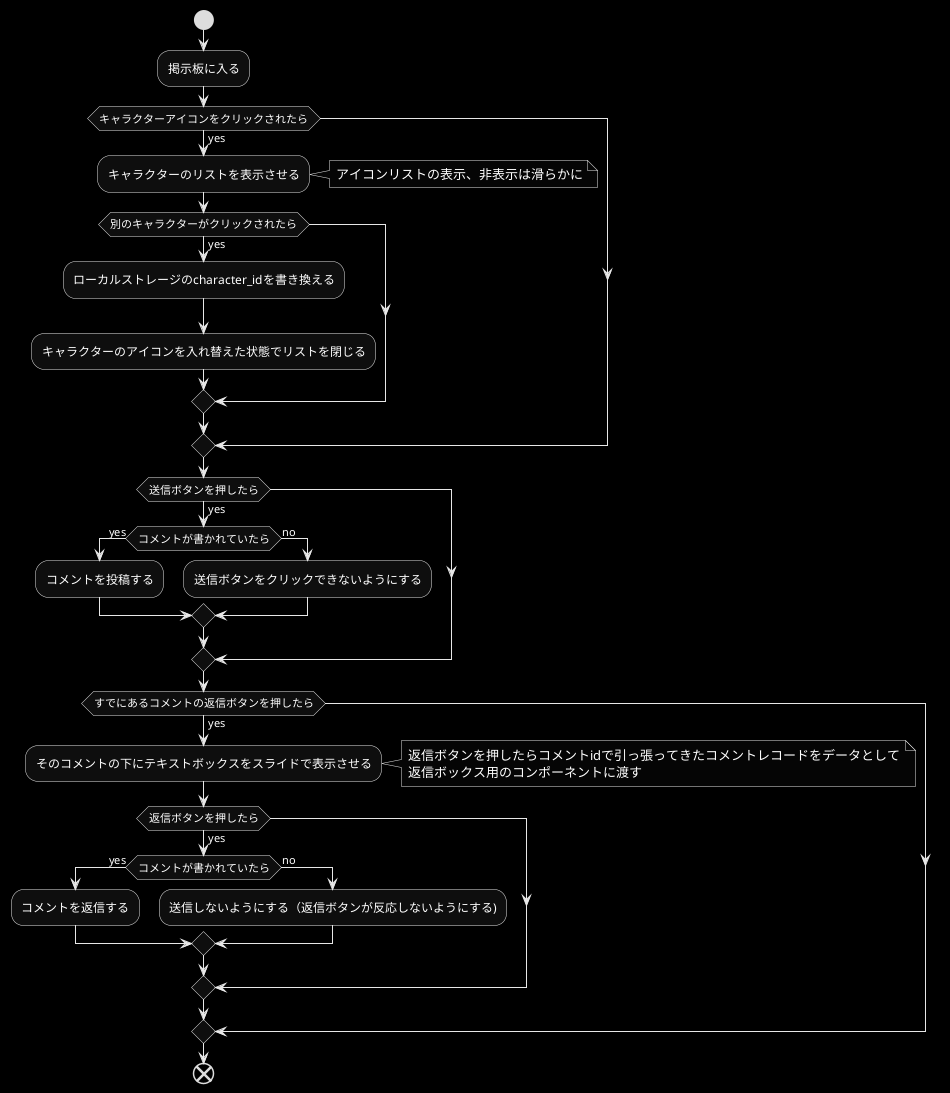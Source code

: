 @startuml

skinparam monochrome reverse
start
    :掲示板に入る;
    if (キャラクターアイコンをクリックされたら) then (yes)
        :キャラクターのリストを表示させる;
        note right
        アイコンリストの表示、非表示は滑らかに
        end note
        if (別のキャラクターがクリックされたら) then (yes)
            :ローカルストレージのcharacter_idを書き換える;
            :キャラクターのアイコンを入れ替えた状態でリストを閉じる;
        endif
    endif
    if (送信ボタンを押したら) then (yes)
        if (コメントが書かれていたら) then (yes)
            :コメントを投稿する;
        else (no)
            :送信ボタンをクリックできないようにする;
        endif
    endif

    if (すでにあるコメントの返信ボタンを押したら) then (yes)
        :そのコメントの下にテキストボックスをスライドで表示させる;
        note right
        返信ボタンを押したらコメントidで引っ張ってきたコメントレコードをデータとして
        返信ボックス用のコンポーネントに渡す
        end note
        if (返信ボタンを押したら) then (yes)
            if (コメントが書かれていたら) then (yes)
                :コメントを返信する;
            else (no)
                :送信しないようにする（返信ボタンが反応しないようにする);
            endif
        endif
    endif
end
@enduml
